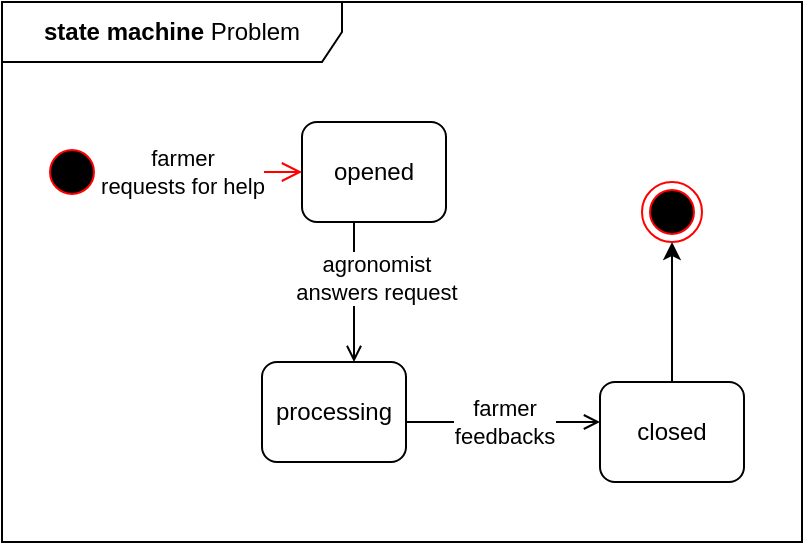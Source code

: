 <mxfile version="16.0.0" type="device" pages="2"><diagram id="VZPJ_boC416OubsF1V0S" name="Problem"><mxGraphModel dx="591" dy="388" grid="1" gridSize="10" guides="1" tooltips="1" connect="1" arrows="1" fold="1" page="1" pageScale="1" pageWidth="12800" pageHeight="7200" math="0" shadow="0"><root><mxCell id="Oe9HASsYl3CqWLxPzFAs-0"/><mxCell id="Oe9HASsYl3CqWLxPzFAs-1" parent="Oe9HASsYl3CqWLxPzFAs-0"/><mxCell id="2KdTi-DEz5hEjncC2af--2" value="&lt;b&gt;state machine &lt;/b&gt;Problem" style="shape=umlFrame;whiteSpace=wrap;html=1;width=170;height=30;" parent="Oe9HASsYl3CqWLxPzFAs-1" vertex="1"><mxGeometry x="1620" y="1460" width="400" height="270" as="geometry"/></mxCell><mxCell id="2KdTi-DEz5hEjncC2af--23" value="" style="edgeStyle=elbowEdgeStyle;rounded=0;orthogonalLoop=1;jettySize=auto;html=1;endArrow=open;endFill=0;" parent="Oe9HASsYl3CqWLxPzFAs-1" source="2KdTi-DEz5hEjncC2af--0" target="2KdTi-DEz5hEjncC2af--22" edge="1"><mxGeometry relative="1" as="geometry"/></mxCell><mxCell id="2KdTi-DEz5hEjncC2af--27" value="agronomist&lt;br&gt;answers request" style="edgeLabel;html=1;align=center;verticalAlign=middle;resizable=0;points=[];" parent="2KdTi-DEz5hEjncC2af--23" vertex="1" connectable="0"><mxGeometry x="-0.25" y="1" relative="1" as="geometry"><mxPoint x="10" y="1" as="offset"/></mxGeometry></mxCell><mxCell id="2KdTi-DEz5hEjncC2af--0" value="opened" style="rounded=1;whiteSpace=wrap;html=1;" parent="Oe9HASsYl3CqWLxPzFAs-1" vertex="1"><mxGeometry x="1770" y="1520" width="72" height="50" as="geometry"/></mxCell><mxCell id="2KdTi-DEz5hEjncC2af--3" value="" style="ellipse;html=1;shape=startState;fillColor=#000000;strokeColor=#ff0000;" parent="Oe9HASsYl3CqWLxPzFAs-1" vertex="1"><mxGeometry x="1640" y="1530" width="30" height="30" as="geometry"/></mxCell><mxCell id="2KdTi-DEz5hEjncC2af--4" value="" style="edgeStyle=orthogonalEdgeStyle;html=1;verticalAlign=bottom;endArrow=open;endSize=8;strokeColor=#ff0000;rounded=0;entryX=0;entryY=0.5;entryDx=0;entryDy=0;" parent="Oe9HASsYl3CqWLxPzFAs-1" source="2KdTi-DEz5hEjncC2af--3" target="2KdTi-DEz5hEjncC2af--0" edge="1"><mxGeometry relative="1" as="geometry"><mxPoint x="1740" y="1545" as="targetPoint"/></mxGeometry></mxCell><mxCell id="2KdTi-DEz5hEjncC2af--26" value="farmer &lt;br&gt;requests for help" style="edgeLabel;html=1;align=center;verticalAlign=middle;resizable=0;points=[];" parent="2KdTi-DEz5hEjncC2af--4" vertex="1" connectable="0"><mxGeometry x="-0.257" relative="1" as="geometry"><mxPoint x="3" as="offset"/></mxGeometry></mxCell><mxCell id="2KdTi-DEz5hEjncC2af--22" value="processing" style="rounded=1;whiteSpace=wrap;html=1;" parent="Oe9HASsYl3CqWLxPzFAs-1" vertex="1"><mxGeometry x="1750" y="1640" width="72" height="50" as="geometry"/></mxCell><mxCell id="gijyMiEkfAkiM0AAZopQ-1" value="farmer &lt;br&gt;feedbacks" style="edgeStyle=elbowEdgeStyle;rounded=0;orthogonalLoop=1;jettySize=auto;html=1;endArrow=open;endFill=0;elbow=vertical;" parent="Oe9HASsYl3CqWLxPzFAs-1" source="2KdTi-DEz5hEjncC2af--22" target="gijyMiEkfAkiM0AAZopQ-0" edge="1"><mxGeometry relative="1" as="geometry"><mxPoint x="1970" y="1684.889" as="sourcePoint"/></mxGeometry></mxCell><mxCell id="WDW5jY8-y1JbOojnFcfK-1" value="" style="edgeStyle=orthogonalEdgeStyle;rounded=0;orthogonalLoop=1;jettySize=auto;html=1;" parent="Oe9HASsYl3CqWLxPzFAs-1" source="gijyMiEkfAkiM0AAZopQ-0" target="WDW5jY8-y1JbOojnFcfK-0" edge="1"><mxGeometry relative="1" as="geometry"/></mxCell><mxCell id="gijyMiEkfAkiM0AAZopQ-0" value="closed" style="rounded=1;whiteSpace=wrap;html=1;" parent="Oe9HASsYl3CqWLxPzFAs-1" vertex="1"><mxGeometry x="1919" y="1650" width="72" height="50" as="geometry"/></mxCell><mxCell id="WDW5jY8-y1JbOojnFcfK-0" value="" style="ellipse;html=1;shape=endState;fillColor=#000000;strokeColor=#ff0000;" parent="Oe9HASsYl3CqWLxPzFAs-1" vertex="1"><mxGeometry x="1940" y="1550" width="30" height="30" as="geometry"/></mxCell></root></mxGraphModel></diagram><diagram id="kTbzp-10PRUeR87Q0PfE" name="Daily Plan"><mxGraphModel dx="631" dy="413" grid="1" gridSize="10" guides="1" tooltips="1" connect="1" arrows="1" fold="1" page="1" pageScale="1" pageWidth="12800" pageHeight="7200" math="0" shadow="0"><root><mxCell id="33y6QJwuaAxsGm7LVnea-0"/><mxCell id="33y6QJwuaAxsGm7LVnea-1" parent="33y6QJwuaAxsGm7LVnea-0"/><mxCell id="VRKge9GbhopCtVkiujUy-0" value="&lt;b&gt;state machine&lt;/b&gt;&amp;nbsp;Daily Plan" style="shape=umlFrame;whiteSpace=wrap;html=1;width=160;height=30;" parent="33y6QJwuaAxsGm7LVnea-1" vertex="1"><mxGeometry x="150" y="230" width="360" height="290" as="geometry"/></mxCell><mxCell id="VRKge9GbhopCtVkiujUy-1" value="" style="ellipse;html=1;shape=startState;fillColor=#000000;strokeColor=#ff0000;" parent="33y6QJwuaAxsGm7LVnea-1" vertex="1"><mxGeometry x="160" y="290" width="30" height="30" as="geometry"/></mxCell><mxCell id="VRKge9GbhopCtVkiujUy-2" value="" style="edgeStyle=orthogonalEdgeStyle;html=1;verticalAlign=bottom;endArrow=open;endSize=8;strokeColor=#ff0000;rounded=0;entryX=0;entryY=0.5;entryDx=0;entryDy=0;" parent="33y6QJwuaAxsGm7LVnea-1" source="VRKge9GbhopCtVkiujUy-1" target="VRKge9GbhopCtVkiujUy-7" edge="1"><mxGeometry relative="1" as="geometry"><mxPoint x="195" y="380" as="targetPoint"/></mxGeometry></mxCell><mxCell id="Wzl2LlxpQ9AIqcMA4tek-0" value="agronomist&amp;nbsp;&lt;br&gt;creates" style="edgeLabel;html=1;align=center;verticalAlign=middle;resizable=0;points=[];" parent="VRKge9GbhopCtVkiujUy-2" vertex="1" connectable="0"><mxGeometry x="-0.04" relative="1" as="geometry"><mxPoint as="offset"/></mxGeometry></mxCell><mxCell id="VRKge9GbhopCtVkiujUy-3" value="" style="edgeStyle=none;rounded=0;orthogonalLoop=1;jettySize=auto;html=1;endArrow=open;endFill=0;" parent="33y6QJwuaAxsGm7LVnea-1" source="VRKge9GbhopCtVkiujUy-7" target="VRKge9GbhopCtVkiujUy-7" edge="1"><mxGeometry relative="1" as="geometry"><Array as="points"><mxPoint x="380" y="308"/></Array></mxGeometry></mxCell><mxCell id="VRKge9GbhopCtVkiujUy-4" value="agronomist updates" style="edgeLabel;html=1;align=center;verticalAlign=middle;resizable=0;points=[];" parent="VRKge9GbhopCtVkiujUy-3" vertex="1" connectable="0"><mxGeometry x="-0.14" y="1" relative="1" as="geometry"><mxPoint x="59" y="3" as="offset"/></mxGeometry></mxCell><mxCell id="VRKge9GbhopCtVkiujUy-7" value="opened" style="rounded=1;whiteSpace=wrap;html=1;" parent="33y6QJwuaAxsGm7LVnea-1" vertex="1"><mxGeometry x="280" y="290" width="70" height="35" as="geometry"/></mxCell><mxCell id="eZEDNk31gTTM7ou10C_v-1" value="" style="edgeStyle=orthogonalEdgeStyle;rounded=0;orthogonalLoop=1;jettySize=auto;html=1;endArrow=open;endFill=0;exitX=0.5;exitY=1;exitDx=0;exitDy=0;" parent="33y6QJwuaAxsGm7LVnea-1" source="VRKge9GbhopCtVkiujUy-7" target="eZEDNk31gTTM7ou10C_v-0" edge="1"><mxGeometry relative="1" as="geometry"><mxPoint x="515" y="437.5" as="sourcePoint"/></mxGeometry></mxCell><mxCell id="eZEDNk31gTTM7ou10C_v-2" value="agronomist&lt;br&gt;confirms or specifies the deviations" style="edgeLabel;html=1;align=center;verticalAlign=middle;resizable=0;points=[];" parent="eZEDNk31gTTM7ou10C_v-1" vertex="1" connectable="0"><mxGeometry x="0.059" y="-1" relative="1" as="geometry"><mxPoint y="1" as="offset"/></mxGeometry></mxCell><mxCell id="VRKge9GbhopCtVkiujUy-14" value="" style="ellipse;html=1;shape=endState;fillColor=#000000;strokeColor=#ff0000;" parent="33y6QJwuaAxsGm7LVnea-1" vertex="1"><mxGeometry x="400" y="452.5" width="30" height="30" as="geometry"/></mxCell><mxCell id="hIg-CPjbckZQKENklow2-0" value="" style="edgeStyle=orthogonalEdgeStyle;rounded=0;orthogonalLoop=1;jettySize=auto;html=1;" parent="33y6QJwuaAxsGm7LVnea-1" source="eZEDNk31gTTM7ou10C_v-0" target="VRKge9GbhopCtVkiujUy-14" edge="1"><mxGeometry relative="1" as="geometry"/></mxCell><mxCell id="eZEDNk31gTTM7ou10C_v-0" value="closed" style="rounded=1;whiteSpace=wrap;html=1;" parent="33y6QJwuaAxsGm7LVnea-1" vertex="1"><mxGeometry x="280" y="450" width="70" height="35" as="geometry"/></mxCell></root></mxGraphModel></diagram></mxfile>